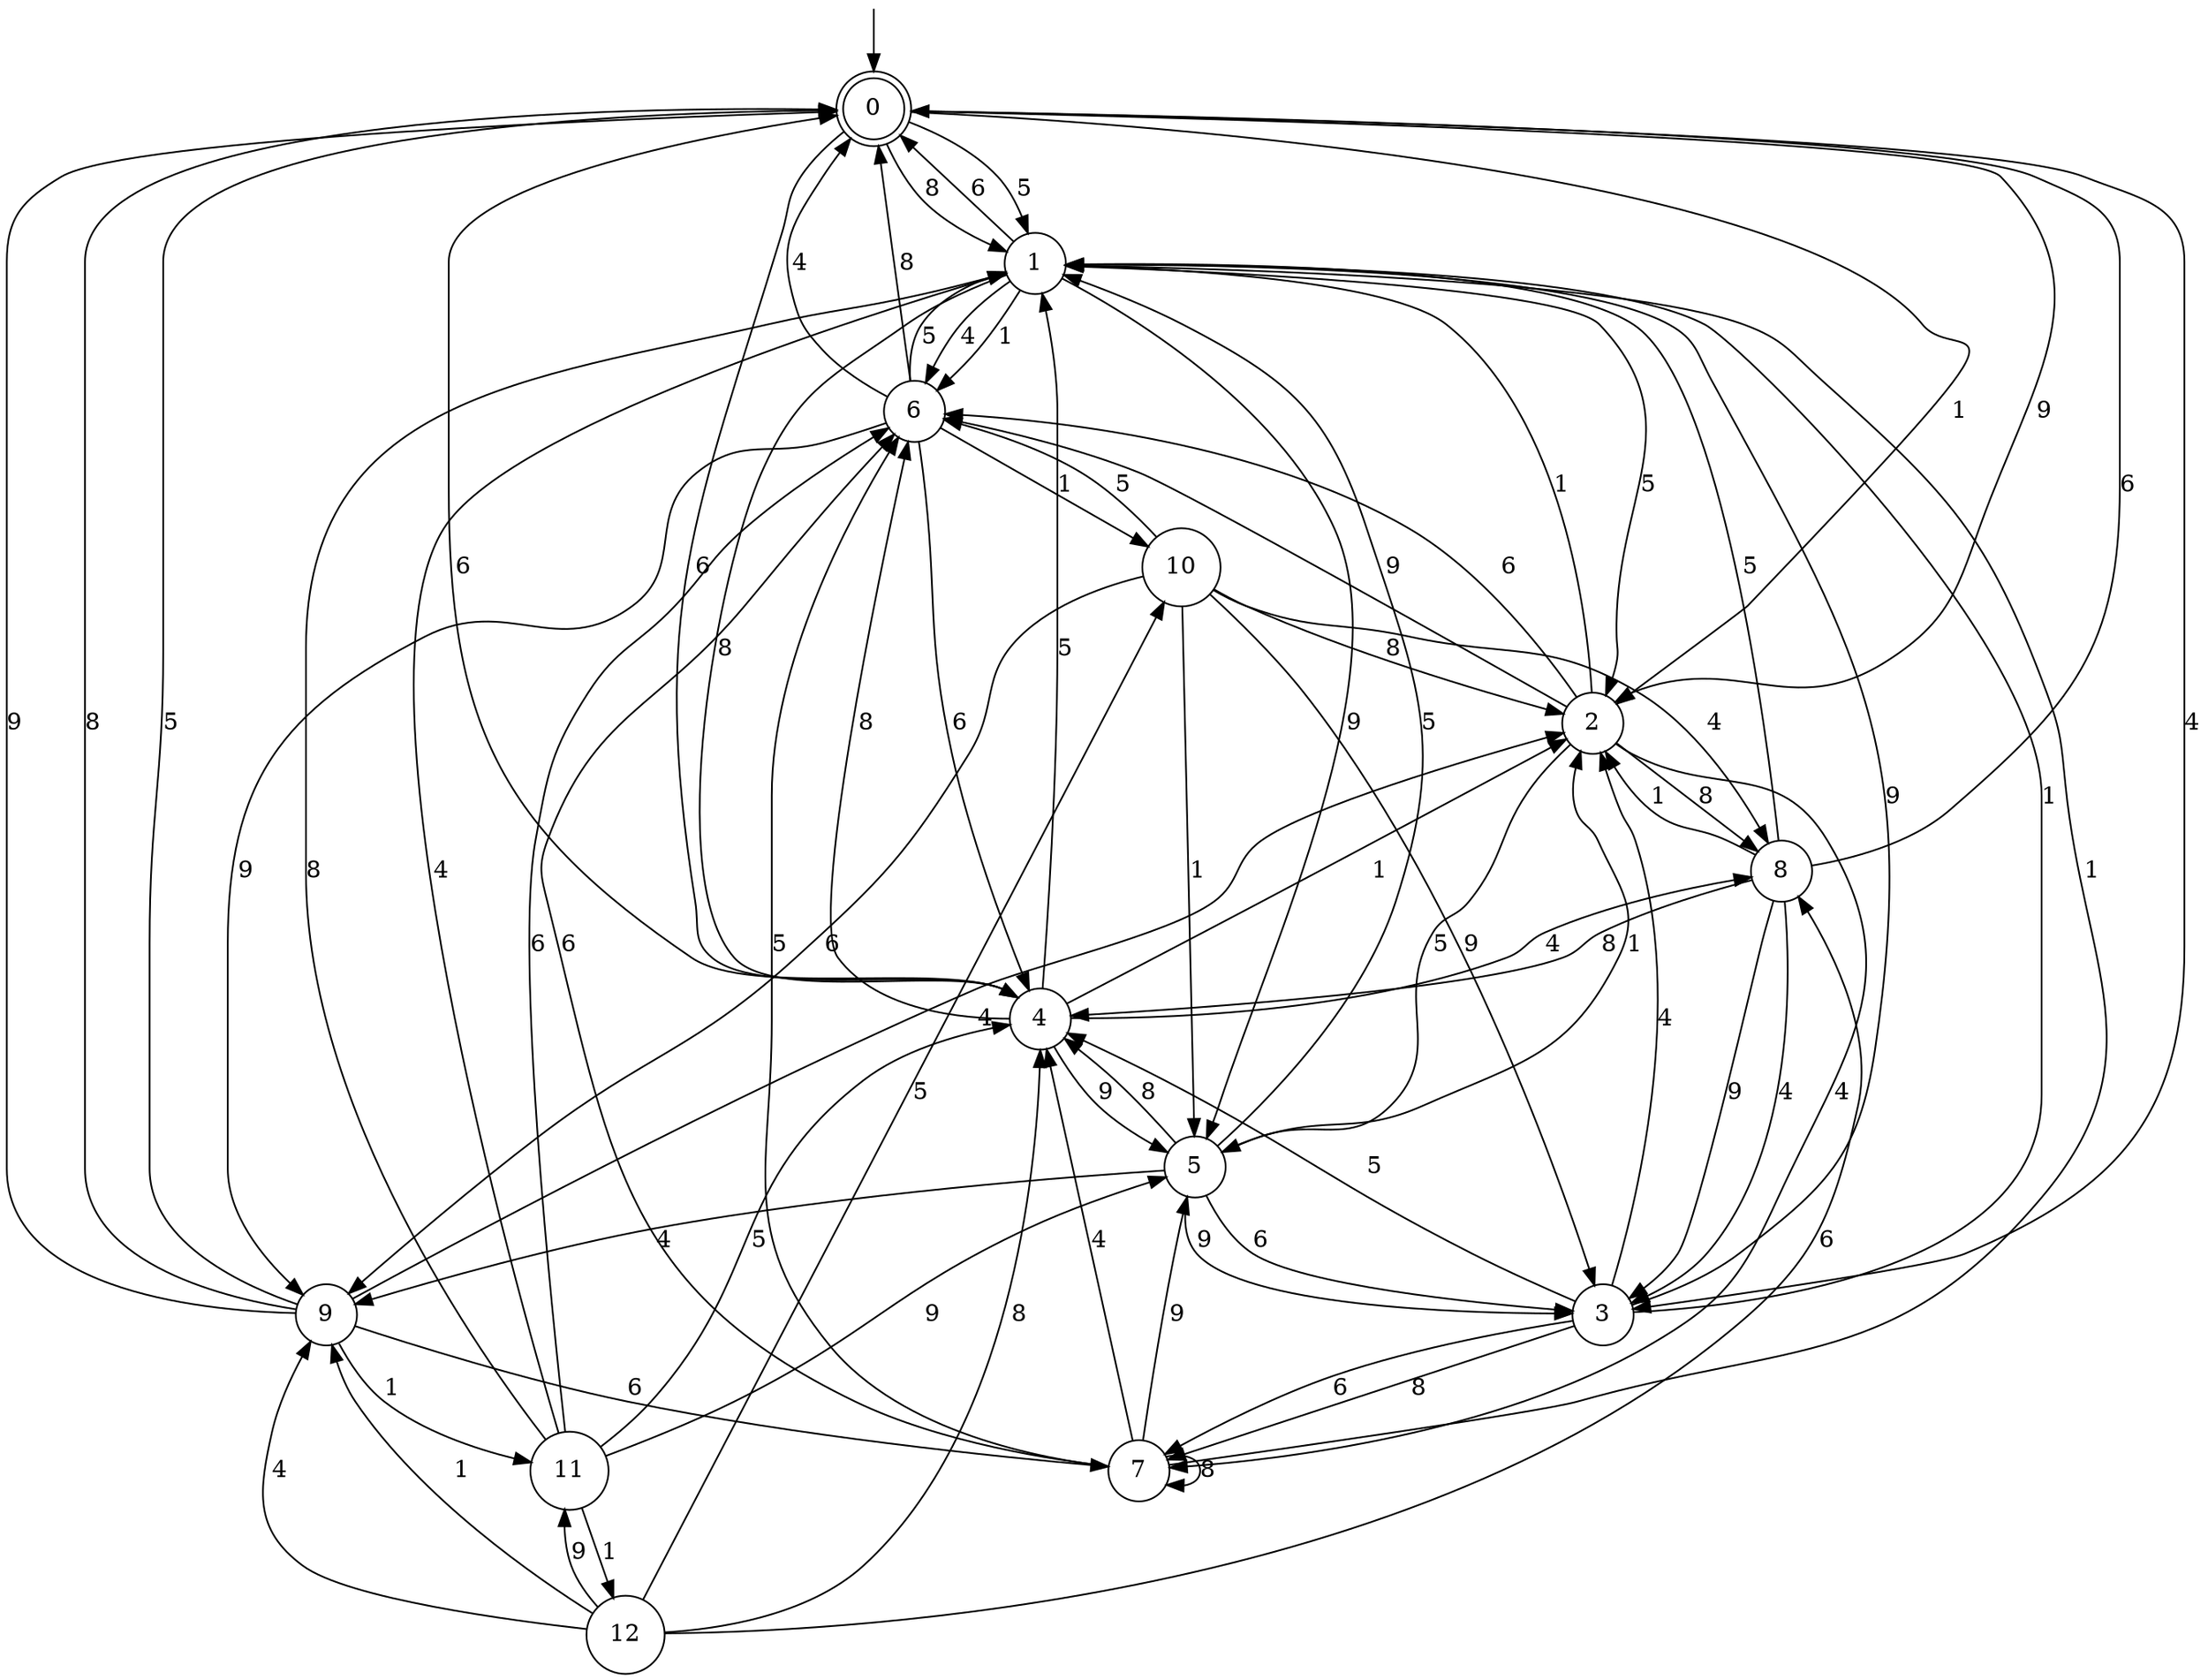 digraph g {

	s0 [shape="doublecircle" label="0"];
	s1 [shape="circle" label="1"];
	s2 [shape="circle" label="2"];
	s3 [shape="circle" label="3"];
	s4 [shape="circle" label="4"];
	s5 [shape="circle" label="5"];
	s6 [shape="circle" label="6"];
	s7 [shape="circle" label="7"];
	s8 [shape="circle" label="8"];
	s9 [shape="circle" label="9"];
	s10 [shape="circle" label="10"];
	s11 [shape="circle" label="11"];
	s12 [shape="circle" label="12"];
	s0 -> s1 [label="5"];
	s0 -> s2 [label="9"];
	s0 -> s3 [label="4"];
	s0 -> s1 [label="8"];
	s0 -> s4 [label="6"];
	s0 -> s2 [label="1"];
	s1 -> s2 [label="5"];
	s1 -> s5 [label="9"];
	s1 -> s6 [label="4"];
	s1 -> s4 [label="8"];
	s1 -> s0 [label="6"];
	s1 -> s6 [label="1"];
	s2 -> s5 [label="5"];
	s2 -> s6 [label="9"];
	s2 -> s7 [label="4"];
	s2 -> s8 [label="8"];
	s2 -> s6 [label="6"];
	s2 -> s1 [label="1"];
	s3 -> s4 [label="5"];
	s3 -> s1 [label="9"];
	s3 -> s2 [label="4"];
	s3 -> s7 [label="8"];
	s3 -> s7 [label="6"];
	s3 -> s1 [label="1"];
	s4 -> s1 [label="5"];
	s4 -> s5 [label="9"];
	s4 -> s8 [label="4"];
	s4 -> s6 [label="8"];
	s4 -> s0 [label="6"];
	s4 -> s2 [label="1"];
	s5 -> s1 [label="5"];
	s5 -> s3 [label="9"];
	s5 -> s9 [label="4"];
	s5 -> s4 [label="8"];
	s5 -> s3 [label="6"];
	s5 -> s2 [label="1"];
	s6 -> s1 [label="5"];
	s6 -> s9 [label="9"];
	s6 -> s0 [label="4"];
	s6 -> s0 [label="8"];
	s6 -> s4 [label="6"];
	s6 -> s10 [label="1"];
	s7 -> s6 [label="5"];
	s7 -> s5 [label="9"];
	s7 -> s4 [label="4"];
	s7 -> s7 [label="8"];
	s7 -> s6 [label="6"];
	s7 -> s1 [label="1"];
	s8 -> s1 [label="5"];
	s8 -> s3 [label="9"];
	s8 -> s3 [label="4"];
	s8 -> s4 [label="8"];
	s8 -> s0 [label="6"];
	s8 -> s2 [label="1"];
	s9 -> s0 [label="5"];
	s9 -> s0 [label="9"];
	s9 -> s2 [label="4"];
	s9 -> s0 [label="8"];
	s9 -> s7 [label="6"];
	s9 -> s11 [label="1"];
	s10 -> s6 [label="5"];
	s10 -> s3 [label="9"];
	s10 -> s8 [label="4"];
	s10 -> s2 [label="8"];
	s10 -> s9 [label="6"];
	s10 -> s5 [label="1"];
	s11 -> s4 [label="5"];
	s11 -> s5 [label="9"];
	s11 -> s1 [label="4"];
	s11 -> s1 [label="8"];
	s11 -> s6 [label="6"];
	s11 -> s12 [label="1"];
	s12 -> s10 [label="5"];
	s12 -> s11 [label="9"];
	s12 -> s9 [label="4"];
	s12 -> s4 [label="8"];
	s12 -> s8 [label="6"];
	s12 -> s9 [label="1"];

__start0 [label="" shape="none" width="0" height="0"];
__start0 -> s0;

}
